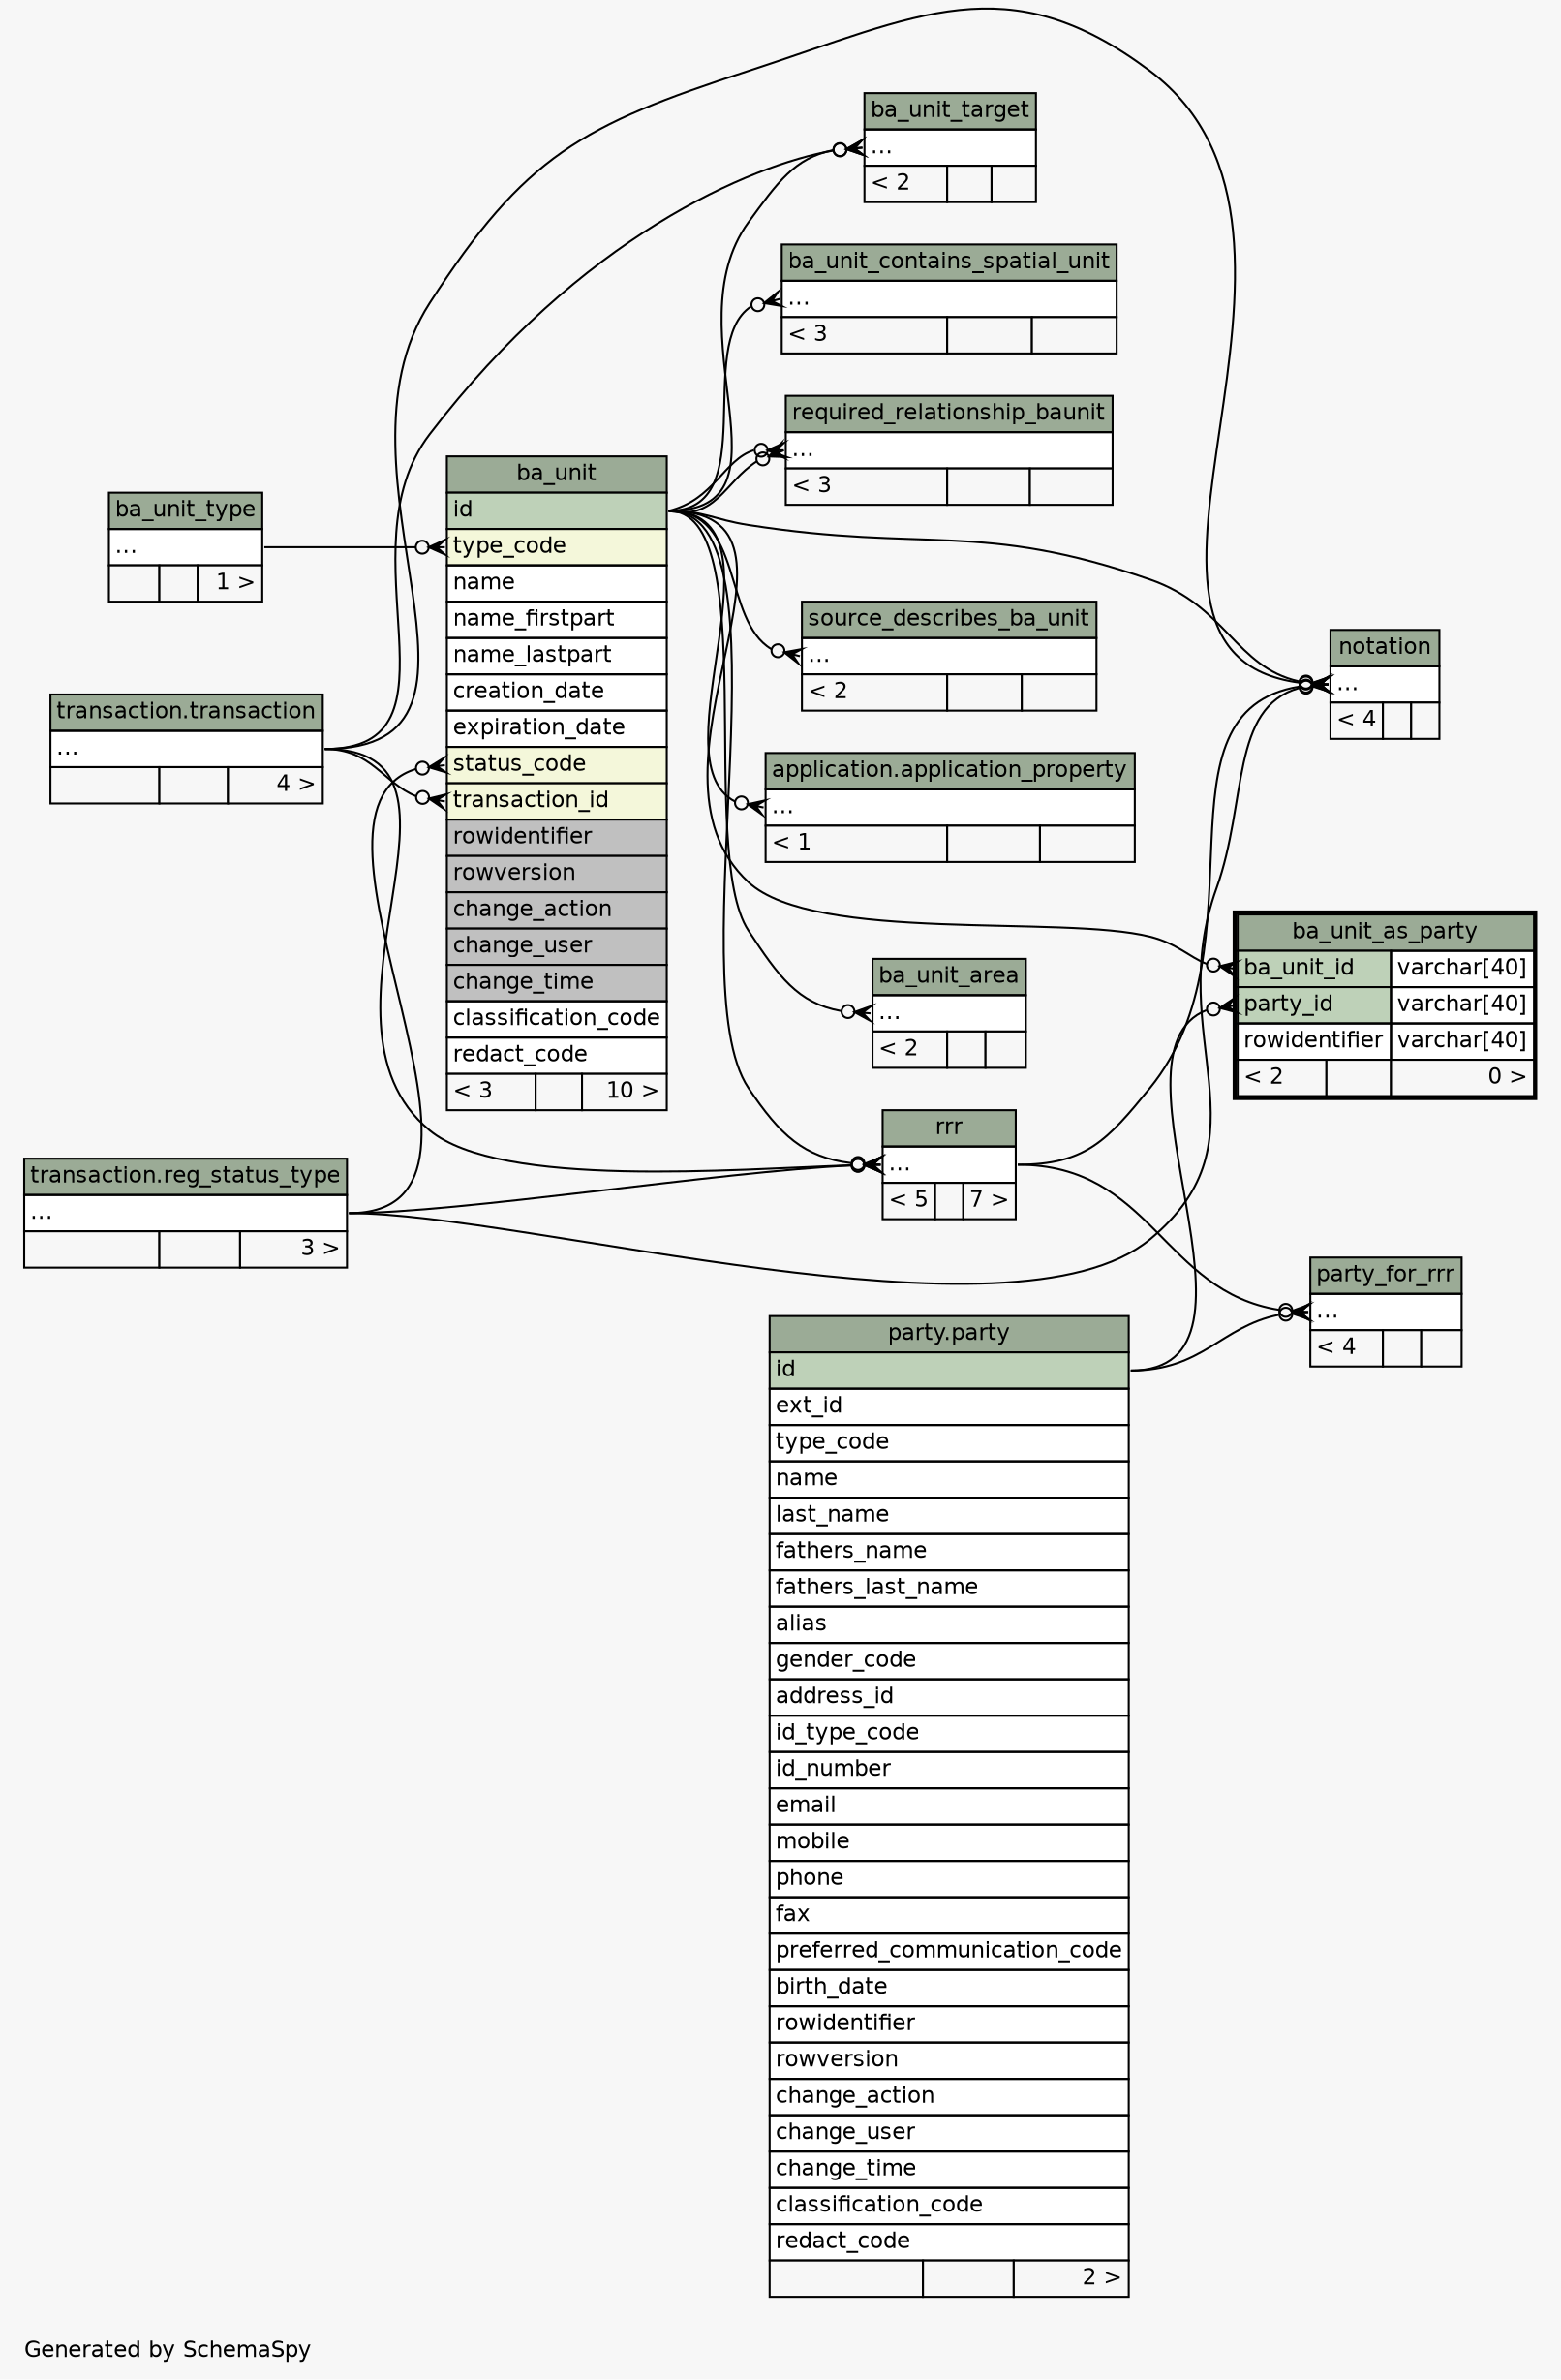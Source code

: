 // dot 2.36.0 on Windows 10 10.0
// SchemaSpy rev 590
digraph "twoDegreesRelationshipsDiagram" {
  graph [
    rankdir="RL"
    bgcolor="#f7f7f7"
    label="\nGenerated by SchemaSpy"
    labeljust="l"
    nodesep="0.18"
    ranksep="0.46"
    fontname="Helvetica"
    fontsize="11"
  ];
  node [
    fontname="Helvetica"
    fontsize="11"
    shape="plaintext"
  ];
  edge [
    arrowsize="0.8"
  ];
  "application.application_property":"elipses":w -> "ba_unit":"id":e [arrowhead=none dir=back arrowtail=crowodot];
  "ba_unit":"status_code":w -> "transaction.reg_status_type":"elipses":e [arrowhead=none dir=back arrowtail=crowodot];
  "ba_unit":"transaction_id":w -> "transaction.transaction":"elipses":e [arrowhead=none dir=back arrowtail=crowodot];
  "ba_unit":"type_code":w -> "ba_unit_type":"elipses":e [arrowhead=none dir=back arrowtail=crowodot];
  "ba_unit_area":"elipses":w -> "ba_unit":"id":e [arrowhead=none dir=back arrowtail=crowodot];
  "ba_unit_as_party":"ba_unit_id":w -> "ba_unit":"id":e [arrowhead=none dir=back arrowtail=crowodot];
  "ba_unit_as_party":"party_id":w -> "party.party":"id":e [arrowhead=none dir=back arrowtail=crowodot];
  "ba_unit_contains_spatial_unit":"elipses":w -> "ba_unit":"id":e [arrowhead=none dir=back arrowtail=crowodot];
  "ba_unit_target":"elipses":w -> "ba_unit":"id":e [arrowhead=none dir=back arrowtail=crowodot];
  "ba_unit_target":"elipses":w -> "transaction.transaction":"elipses":e [arrowhead=none dir=back arrowtail=crowodot];
  "notation":"elipses":w -> "ba_unit":"id":e [arrowhead=none dir=back arrowtail=crowodot];
  "notation":"elipses":w -> "rrr":"elipses":e [arrowhead=none dir=back arrowtail=crowodot];
  "notation":"elipses":w -> "transaction.reg_status_type":"elipses":e [arrowhead=none dir=back arrowtail=crowodot];
  "notation":"elipses":w -> "transaction.transaction":"elipses":e [arrowhead=none dir=back arrowtail=crowodot];
  "party_for_rrr":"elipses":w -> "party.party":"id":e [arrowhead=none dir=back arrowtail=crowodot];
  "party_for_rrr":"elipses":w -> "rrr":"elipses":e [arrowhead=none dir=back arrowtail=crowodot];
  "required_relationship_baunit":"elipses":w -> "ba_unit":"id":e [arrowhead=none dir=back arrowtail=crowodot];
  "required_relationship_baunit":"elipses":w -> "ba_unit":"id":e [arrowhead=none dir=back arrowtail=crowodot];
  "rrr":"elipses":w -> "ba_unit":"id":e [arrowhead=none dir=back arrowtail=crowodot];
  "rrr":"elipses":w -> "transaction.reg_status_type":"elipses":e [arrowhead=none dir=back arrowtail=crowodot];
  "rrr":"elipses":w -> "transaction.transaction":"elipses":e [arrowhead=none dir=back arrowtail=crowodot];
  "source_describes_ba_unit":"elipses":w -> "ba_unit":"id":e [arrowhead=none dir=back arrowtail=crowodot];
  "application.application_property" [
    label=<
    <TABLE BORDER="0" CELLBORDER="1" CELLSPACING="0" BGCOLOR="#ffffff">
      <TR><TD COLSPAN="3" BGCOLOR="#9bab96" ALIGN="CENTER">application.application_property</TD></TR>
      <TR><TD PORT="elipses" COLSPAN="3" ALIGN="LEFT">...</TD></TR>
      <TR><TD ALIGN="LEFT" BGCOLOR="#f7f7f7">&lt; 1</TD><TD ALIGN="RIGHT" BGCOLOR="#f7f7f7">  </TD><TD ALIGN="RIGHT" BGCOLOR="#f7f7f7">  </TD></TR>
    </TABLE>>
    URL="../../application/tables/application_property.html"
    tooltip="application.application_property"
  ];
  "ba_unit" [
    label=<
    <TABLE BORDER="0" CELLBORDER="1" CELLSPACING="0" BGCOLOR="#ffffff">
      <TR><TD COLSPAN="3" BGCOLOR="#9bab96" ALIGN="CENTER">ba_unit</TD></TR>
      <TR><TD PORT="id" COLSPAN="3" BGCOLOR="#bed1b8" ALIGN="LEFT">id</TD></TR>
      <TR><TD PORT="type_code" COLSPAN="3" BGCOLOR="#f4f7da" ALIGN="LEFT">type_code</TD></TR>
      <TR><TD PORT="name" COLSPAN="3" ALIGN="LEFT">name</TD></TR>
      <TR><TD PORT="name_firstpart" COLSPAN="3" ALIGN="LEFT">name_firstpart</TD></TR>
      <TR><TD PORT="name_lastpart" COLSPAN="3" ALIGN="LEFT">name_lastpart</TD></TR>
      <TR><TD PORT="creation_date" COLSPAN="3" ALIGN="LEFT">creation_date</TD></TR>
      <TR><TD PORT="expiration_date" COLSPAN="3" ALIGN="LEFT">expiration_date</TD></TR>
      <TR><TD PORT="status_code" COLSPAN="3" BGCOLOR="#f4f7da" ALIGN="LEFT">status_code</TD></TR>
      <TR><TD PORT="transaction_id" COLSPAN="3" BGCOLOR="#f4f7da" ALIGN="LEFT">transaction_id</TD></TR>
      <TR><TD PORT="rowidentifier" COLSPAN="3" BGCOLOR="#c0c0c0" ALIGN="LEFT">rowidentifier</TD></TR>
      <TR><TD PORT="rowversion" COLSPAN="3" BGCOLOR="#c0c0c0" ALIGN="LEFT">rowversion</TD></TR>
      <TR><TD PORT="change_action" COLSPAN="3" BGCOLOR="#c0c0c0" ALIGN="LEFT">change_action</TD></TR>
      <TR><TD PORT="change_user" COLSPAN="3" BGCOLOR="#c0c0c0" ALIGN="LEFT">change_user</TD></TR>
      <TR><TD PORT="change_time" COLSPAN="3" BGCOLOR="#c0c0c0" ALIGN="LEFT">change_time</TD></TR>
      <TR><TD PORT="classification_code" COLSPAN="3" ALIGN="LEFT">classification_code</TD></TR>
      <TR><TD PORT="redact_code" COLSPAN="3" ALIGN="LEFT">redact_code</TD></TR>
      <TR><TD ALIGN="LEFT" BGCOLOR="#f7f7f7">&lt; 3</TD><TD ALIGN="RIGHT" BGCOLOR="#f7f7f7">  </TD><TD ALIGN="RIGHT" BGCOLOR="#f7f7f7">10 &gt;</TD></TR>
    </TABLE>>
    URL="ba_unit.html"
    tooltip="ba_unit"
  ];
  "ba_unit_area" [
    label=<
    <TABLE BORDER="0" CELLBORDER="1" CELLSPACING="0" BGCOLOR="#ffffff">
      <TR><TD COLSPAN="3" BGCOLOR="#9bab96" ALIGN="CENTER">ba_unit_area</TD></TR>
      <TR><TD PORT="elipses" COLSPAN="3" ALIGN="LEFT">...</TD></TR>
      <TR><TD ALIGN="LEFT" BGCOLOR="#f7f7f7">&lt; 2</TD><TD ALIGN="RIGHT" BGCOLOR="#f7f7f7">  </TD><TD ALIGN="RIGHT" BGCOLOR="#f7f7f7">  </TD></TR>
    </TABLE>>
    URL="ba_unit_area.html"
    tooltip="ba_unit_area"
  ];
  "ba_unit_as_party" [
    label=<
    <TABLE BORDER="2" CELLBORDER="1" CELLSPACING="0" BGCOLOR="#ffffff">
      <TR><TD COLSPAN="3" BGCOLOR="#9bab96" ALIGN="CENTER">ba_unit_as_party</TD></TR>
      <TR><TD PORT="ba_unit_id" COLSPAN="2" BGCOLOR="#bed1b8" ALIGN="LEFT">ba_unit_id</TD><TD PORT="ba_unit_id.type" ALIGN="LEFT">varchar[40]</TD></TR>
      <TR><TD PORT="party_id" COLSPAN="2" BGCOLOR="#bed1b8" ALIGN="LEFT">party_id</TD><TD PORT="party_id.type" ALIGN="LEFT">varchar[40]</TD></TR>
      <TR><TD PORT="rowidentifier" COLSPAN="2" ALIGN="LEFT">rowidentifier</TD><TD PORT="rowidentifier.type" ALIGN="LEFT">varchar[40]</TD></TR>
      <TR><TD ALIGN="LEFT" BGCOLOR="#f7f7f7">&lt; 2</TD><TD ALIGN="RIGHT" BGCOLOR="#f7f7f7">  </TD><TD ALIGN="RIGHT" BGCOLOR="#f7f7f7">0 &gt;</TD></TR>
    </TABLE>>
    URL="ba_unit_as_party.html"
    tooltip="ba_unit_as_party"
  ];
  "ba_unit_contains_spatial_unit" [
    label=<
    <TABLE BORDER="0" CELLBORDER="1" CELLSPACING="0" BGCOLOR="#ffffff">
      <TR><TD COLSPAN="3" BGCOLOR="#9bab96" ALIGN="CENTER">ba_unit_contains_spatial_unit</TD></TR>
      <TR><TD PORT="elipses" COLSPAN="3" ALIGN="LEFT">...</TD></TR>
      <TR><TD ALIGN="LEFT" BGCOLOR="#f7f7f7">&lt; 3</TD><TD ALIGN="RIGHT" BGCOLOR="#f7f7f7">  </TD><TD ALIGN="RIGHT" BGCOLOR="#f7f7f7">  </TD></TR>
    </TABLE>>
    URL="ba_unit_contains_spatial_unit.html"
    tooltip="ba_unit_contains_spatial_unit"
  ];
  "ba_unit_target" [
    label=<
    <TABLE BORDER="0" CELLBORDER="1" CELLSPACING="0" BGCOLOR="#ffffff">
      <TR><TD COLSPAN="3" BGCOLOR="#9bab96" ALIGN="CENTER">ba_unit_target</TD></TR>
      <TR><TD PORT="elipses" COLSPAN="3" ALIGN="LEFT">...</TD></TR>
      <TR><TD ALIGN="LEFT" BGCOLOR="#f7f7f7">&lt; 2</TD><TD ALIGN="RIGHT" BGCOLOR="#f7f7f7">  </TD><TD ALIGN="RIGHT" BGCOLOR="#f7f7f7">  </TD></TR>
    </TABLE>>
    URL="ba_unit_target.html"
    tooltip="ba_unit_target"
  ];
  "ba_unit_type" [
    label=<
    <TABLE BORDER="0" CELLBORDER="1" CELLSPACING="0" BGCOLOR="#ffffff">
      <TR><TD COLSPAN="3" BGCOLOR="#9bab96" ALIGN="CENTER">ba_unit_type</TD></TR>
      <TR><TD PORT="elipses" COLSPAN="3" ALIGN="LEFT">...</TD></TR>
      <TR><TD ALIGN="LEFT" BGCOLOR="#f7f7f7">  </TD><TD ALIGN="RIGHT" BGCOLOR="#f7f7f7">  </TD><TD ALIGN="RIGHT" BGCOLOR="#f7f7f7">1 &gt;</TD></TR>
    </TABLE>>
    URL="ba_unit_type.html"
    tooltip="ba_unit_type"
  ];
  "notation" [
    label=<
    <TABLE BORDER="0" CELLBORDER="1" CELLSPACING="0" BGCOLOR="#ffffff">
      <TR><TD COLSPAN="3" BGCOLOR="#9bab96" ALIGN="CENTER">notation</TD></TR>
      <TR><TD PORT="elipses" COLSPAN="3" ALIGN="LEFT">...</TD></TR>
      <TR><TD ALIGN="LEFT" BGCOLOR="#f7f7f7">&lt; 4</TD><TD ALIGN="RIGHT" BGCOLOR="#f7f7f7">  </TD><TD ALIGN="RIGHT" BGCOLOR="#f7f7f7">  </TD></TR>
    </TABLE>>
    URL="notation.html"
    tooltip="notation"
  ];
  "party.party" [
    label=<
    <TABLE BORDER="0" CELLBORDER="1" CELLSPACING="0" BGCOLOR="#ffffff">
      <TR><TD COLSPAN="3" BGCOLOR="#9bab96" ALIGN="CENTER">party.party</TD></TR>
      <TR><TD PORT="id" COLSPAN="3" BGCOLOR="#bed1b8" ALIGN="LEFT">id</TD></TR>
      <TR><TD PORT="ext_id" COLSPAN="3" ALIGN="LEFT">ext_id</TD></TR>
      <TR><TD PORT="type_code" COLSPAN="3" ALIGN="LEFT">type_code</TD></TR>
      <TR><TD PORT="name" COLSPAN="3" ALIGN="LEFT">name</TD></TR>
      <TR><TD PORT="last_name" COLSPAN="3" ALIGN="LEFT">last_name</TD></TR>
      <TR><TD PORT="fathers_name" COLSPAN="3" ALIGN="LEFT">fathers_name</TD></TR>
      <TR><TD PORT="fathers_last_name" COLSPAN="3" ALIGN="LEFT">fathers_last_name</TD></TR>
      <TR><TD PORT="alias" COLSPAN="3" ALIGN="LEFT">alias</TD></TR>
      <TR><TD PORT="gender_code" COLSPAN="3" ALIGN="LEFT">gender_code</TD></TR>
      <TR><TD PORT="address_id" COLSPAN="3" ALIGN="LEFT">address_id</TD></TR>
      <TR><TD PORT="id_type_code" COLSPAN="3" ALIGN="LEFT">id_type_code</TD></TR>
      <TR><TD PORT="id_number" COLSPAN="3" ALIGN="LEFT">id_number</TD></TR>
      <TR><TD PORT="email" COLSPAN="3" ALIGN="LEFT">email</TD></TR>
      <TR><TD PORT="mobile" COLSPAN="3" ALIGN="LEFT">mobile</TD></TR>
      <TR><TD PORT="phone" COLSPAN="3" ALIGN="LEFT">phone</TD></TR>
      <TR><TD PORT="fax" COLSPAN="3" ALIGN="LEFT">fax</TD></TR>
      <TR><TD PORT="preferred_communication_code" COLSPAN="3" ALIGN="LEFT">preferred_communication_code</TD></TR>
      <TR><TD PORT="birth_date" COLSPAN="3" ALIGN="LEFT">birth_date</TD></TR>
      <TR><TD PORT="rowidentifier" COLSPAN="3" ALIGN="LEFT">rowidentifier</TD></TR>
      <TR><TD PORT="rowversion" COLSPAN="3" ALIGN="LEFT">rowversion</TD></TR>
      <TR><TD PORT="change_action" COLSPAN="3" ALIGN="LEFT">change_action</TD></TR>
      <TR><TD PORT="change_user" COLSPAN="3" ALIGN="LEFT">change_user</TD></TR>
      <TR><TD PORT="change_time" COLSPAN="3" ALIGN="LEFT">change_time</TD></TR>
      <TR><TD PORT="classification_code" COLSPAN="3" ALIGN="LEFT">classification_code</TD></TR>
      <TR><TD PORT="redact_code" COLSPAN="3" ALIGN="LEFT">redact_code</TD></TR>
      <TR><TD ALIGN="LEFT" BGCOLOR="#f7f7f7">  </TD><TD ALIGN="RIGHT" BGCOLOR="#f7f7f7">  </TD><TD ALIGN="RIGHT" BGCOLOR="#f7f7f7">2 &gt;</TD></TR>
    </TABLE>>
    URL="../../party/tables/party.html"
    tooltip="party.party"
  ];
  "party_for_rrr" [
    label=<
    <TABLE BORDER="0" CELLBORDER="1" CELLSPACING="0" BGCOLOR="#ffffff">
      <TR><TD COLSPAN="3" BGCOLOR="#9bab96" ALIGN="CENTER">party_for_rrr</TD></TR>
      <TR><TD PORT="elipses" COLSPAN="3" ALIGN="LEFT">...</TD></TR>
      <TR><TD ALIGN="LEFT" BGCOLOR="#f7f7f7">&lt; 4</TD><TD ALIGN="RIGHT" BGCOLOR="#f7f7f7">  </TD><TD ALIGN="RIGHT" BGCOLOR="#f7f7f7">  </TD></TR>
    </TABLE>>
    URL="party_for_rrr.html"
    tooltip="party_for_rrr"
  ];
  "transaction.reg_status_type" [
    label=<
    <TABLE BORDER="0" CELLBORDER="1" CELLSPACING="0" BGCOLOR="#ffffff">
      <TR><TD COLSPAN="3" BGCOLOR="#9bab96" ALIGN="CENTER">transaction.reg_status_type</TD></TR>
      <TR><TD PORT="elipses" COLSPAN="3" ALIGN="LEFT">...</TD></TR>
      <TR><TD ALIGN="LEFT" BGCOLOR="#f7f7f7">  </TD><TD ALIGN="RIGHT" BGCOLOR="#f7f7f7">  </TD><TD ALIGN="RIGHT" BGCOLOR="#f7f7f7">3 &gt;</TD></TR>
    </TABLE>>
    URL="../../transaction/tables/reg_status_type.html"
    tooltip="transaction.reg_status_type"
  ];
  "required_relationship_baunit" [
    label=<
    <TABLE BORDER="0" CELLBORDER="1" CELLSPACING="0" BGCOLOR="#ffffff">
      <TR><TD COLSPAN="3" BGCOLOR="#9bab96" ALIGN="CENTER">required_relationship_baunit</TD></TR>
      <TR><TD PORT="elipses" COLSPAN="3" ALIGN="LEFT">...</TD></TR>
      <TR><TD ALIGN="LEFT" BGCOLOR="#f7f7f7">&lt; 3</TD><TD ALIGN="RIGHT" BGCOLOR="#f7f7f7">  </TD><TD ALIGN="RIGHT" BGCOLOR="#f7f7f7">  </TD></TR>
    </TABLE>>
    URL="required_relationship_baunit.html"
    tooltip="required_relationship_baunit"
  ];
  "rrr" [
    label=<
    <TABLE BORDER="0" CELLBORDER="1" CELLSPACING="0" BGCOLOR="#ffffff">
      <TR><TD COLSPAN="3" BGCOLOR="#9bab96" ALIGN="CENTER">rrr</TD></TR>
      <TR><TD PORT="elipses" COLSPAN="3" ALIGN="LEFT">...</TD></TR>
      <TR><TD ALIGN="LEFT" BGCOLOR="#f7f7f7">&lt; 5</TD><TD ALIGN="RIGHT" BGCOLOR="#f7f7f7">  </TD><TD ALIGN="RIGHT" BGCOLOR="#f7f7f7">7 &gt;</TD></TR>
    </TABLE>>
    URL="rrr.html"
    tooltip="rrr"
  ];
  "source_describes_ba_unit" [
    label=<
    <TABLE BORDER="0" CELLBORDER="1" CELLSPACING="0" BGCOLOR="#ffffff">
      <TR><TD COLSPAN="3" BGCOLOR="#9bab96" ALIGN="CENTER">source_describes_ba_unit</TD></TR>
      <TR><TD PORT="elipses" COLSPAN="3" ALIGN="LEFT">...</TD></TR>
      <TR><TD ALIGN="LEFT" BGCOLOR="#f7f7f7">&lt; 2</TD><TD ALIGN="RIGHT" BGCOLOR="#f7f7f7">  </TD><TD ALIGN="RIGHT" BGCOLOR="#f7f7f7">  </TD></TR>
    </TABLE>>
    URL="source_describes_ba_unit.html"
    tooltip="source_describes_ba_unit"
  ];
  "transaction.transaction" [
    label=<
    <TABLE BORDER="0" CELLBORDER="1" CELLSPACING="0" BGCOLOR="#ffffff">
      <TR><TD COLSPAN="3" BGCOLOR="#9bab96" ALIGN="CENTER">transaction.transaction</TD></TR>
      <TR><TD PORT="elipses" COLSPAN="3" ALIGN="LEFT">...</TD></TR>
      <TR><TD ALIGN="LEFT" BGCOLOR="#f7f7f7">  </TD><TD ALIGN="RIGHT" BGCOLOR="#f7f7f7">  </TD><TD ALIGN="RIGHT" BGCOLOR="#f7f7f7">4 &gt;</TD></TR>
    </TABLE>>
    URL="../../transaction/tables/transaction.html"
    tooltip="transaction.transaction"
  ];
}
